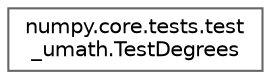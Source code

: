 digraph "Graphical Class Hierarchy"
{
 // LATEX_PDF_SIZE
  bgcolor="transparent";
  edge [fontname=Helvetica,fontsize=10,labelfontname=Helvetica,labelfontsize=10];
  node [fontname=Helvetica,fontsize=10,shape=box,height=0.2,width=0.4];
  rankdir="LR";
  Node0 [id="Node000000",label="numpy.core.tests.test\l_umath.TestDegrees",height=0.2,width=0.4,color="grey40", fillcolor="white", style="filled",URL="$d1/d25/classnumpy_1_1core_1_1tests_1_1test__umath_1_1TestDegrees.html",tooltip=" "];
}
